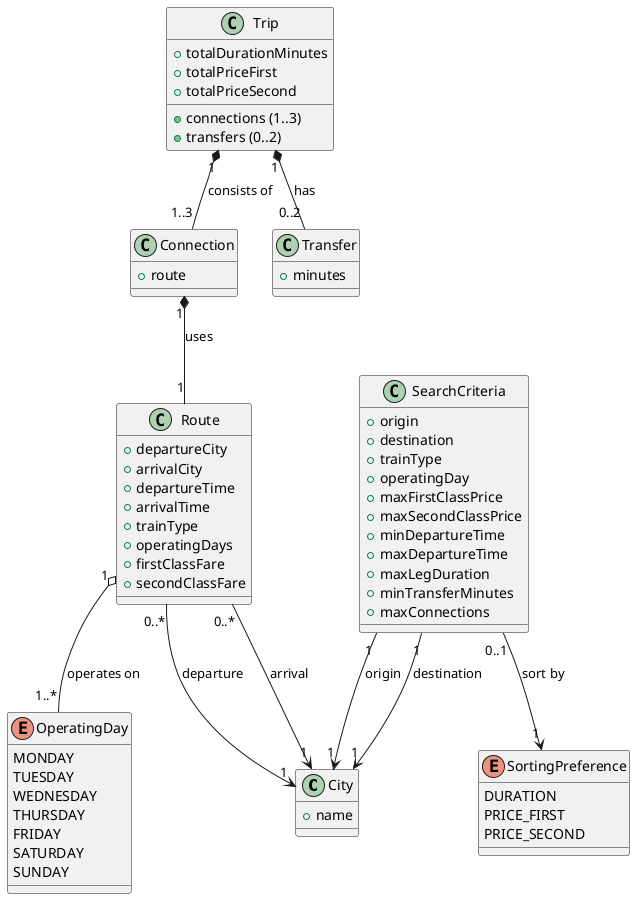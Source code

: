 @startuml
class City {
  +name
}

class Route {
  +departureCity
  +arrivalCity
  +departureTime
  +arrivalTime
  +trainType
  +operatingDays
  +firstClassFare
  +secondClassFare
}

enum OperatingDay {
  MONDAY
  TUESDAY
  WEDNESDAY
  THURSDAY
  FRIDAY
  SATURDAY
  SUNDAY
}

class Connection {
  +route
}

class Transfer {
  +minutes
}

class Trip {
  +connections (1..3)
  +transfers (0..2)
  +totalDurationMinutes
  +totalPriceFirst
  +totalPriceSecond
}

class SearchCriteria {
  +origin
  +destination
  +trainType
  +operatingDay
  +maxFirstClassPrice
  +maxSecondClassPrice
  +minDepartureTime
  +maxDepartureTime
  +maxLegDuration
  +minTransferMinutes
  +maxConnections
}

enum SortingPreference {
  DURATION
  PRICE_FIRST
  PRICE_SECOND
}

Route "0..*" --> "1" City : departure
Route "0..*" --> "1" City : arrival
Route "1" o-- "1..*" OperatingDay : operates on
Connection "1" *-- "1" Route : uses
Trip "1" *-- "1..3" Connection : consists of
Trip "1" *-- "0..2" Transfer : has
SearchCriteria "1" --> "1" City : origin
SearchCriteria "1" --> "1" City : destination
SearchCriteria "0..1" --> "1" SortingPreference : sort by

@enduml
